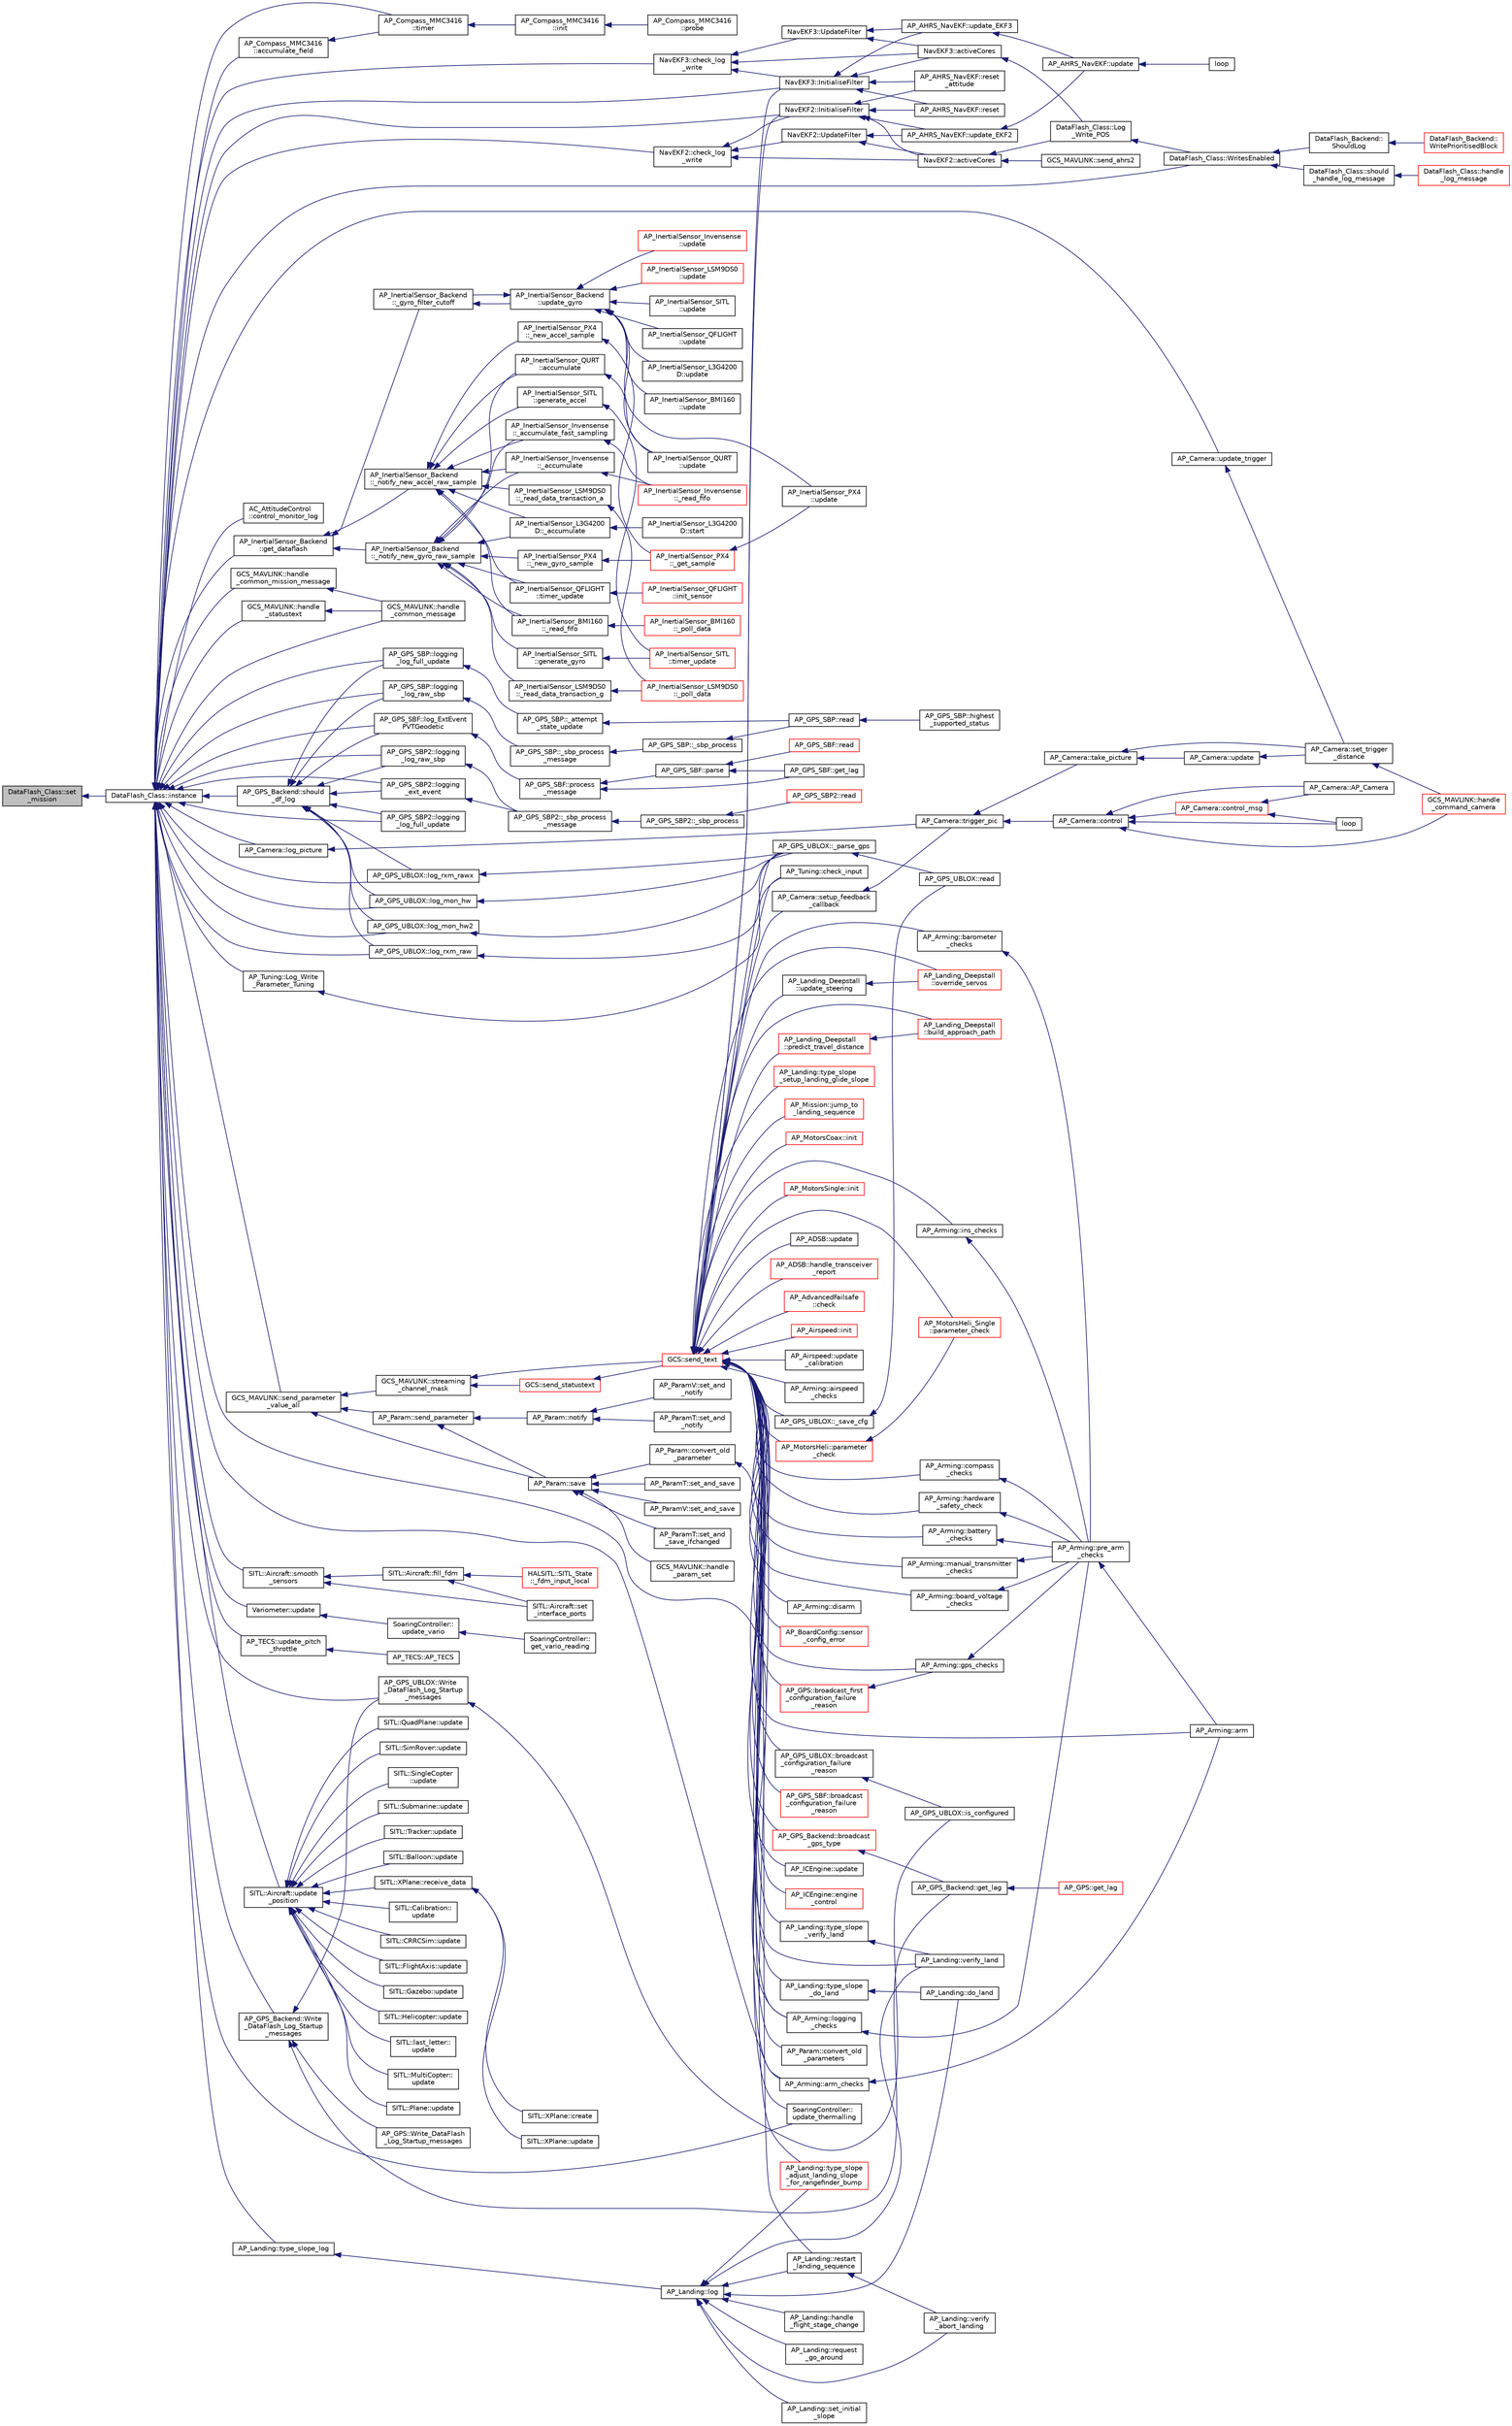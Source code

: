 digraph "DataFlash_Class::set_mission"
{
 // INTERACTIVE_SVG=YES
  edge [fontname="Helvetica",fontsize="10",labelfontname="Helvetica",labelfontsize="10"];
  node [fontname="Helvetica",fontsize="10",shape=record];
  rankdir="LR";
  Node1 [label="DataFlash_Class::set\l_mission",height=0.2,width=0.4,color="black", fillcolor="grey75", style="filled", fontcolor="black"];
  Node1 -> Node2 [dir="back",color="midnightblue",fontsize="10",style="solid",fontname="Helvetica"];
  Node2 [label="DataFlash_Class::instance",height=0.2,width=0.4,color="black", fillcolor="white", style="filled",URL="$classDataFlash__Class.html#af898b7f68e05b5d2a6eaf53d2c178983"];
  Node2 -> Node3 [dir="back",color="midnightblue",fontsize="10",style="solid",fontname="Helvetica"];
  Node3 [label="AP_Compass_MMC3416\l::accumulate_field",height=0.2,width=0.4,color="black", fillcolor="white", style="filled",URL="$classAP__Compass__MMC3416.html#aa81525e474696e469db55ad9712a1b4f"];
  Node3 -> Node4 [dir="back",color="midnightblue",fontsize="10",style="solid",fontname="Helvetica"];
  Node4 [label="AP_Compass_MMC3416\l::timer",height=0.2,width=0.4,color="black", fillcolor="white", style="filled",URL="$classAP__Compass__MMC3416.html#a8b5b61173af45f3892c51bbeda783190"];
  Node4 -> Node5 [dir="back",color="midnightblue",fontsize="10",style="solid",fontname="Helvetica"];
  Node5 [label="AP_Compass_MMC3416\l::init",height=0.2,width=0.4,color="black", fillcolor="white", style="filled",URL="$classAP__Compass__MMC3416.html#af9749d12b13a50641e4c2b7b8b702ac2"];
  Node5 -> Node6 [dir="back",color="midnightblue",fontsize="10",style="solid",fontname="Helvetica"];
  Node6 [label="AP_Compass_MMC3416\l::probe",height=0.2,width=0.4,color="black", fillcolor="white", style="filled",URL="$classAP__Compass__MMC3416.html#a45317bd66ff02b0b69e17221ff572261"];
  Node2 -> Node7 [dir="back",color="midnightblue",fontsize="10",style="solid",fontname="Helvetica"];
  Node7 [label="AP_Arming::arm_checks",height=0.2,width=0.4,color="black", fillcolor="white", style="filled",URL="$classAP__Arming.html#ab2f0095af9b74996b11006d85fc137ed"];
  Node7 -> Node8 [dir="back",color="midnightblue",fontsize="10",style="solid",fontname="Helvetica"];
  Node8 [label="AP_Arming::arm",height=0.2,width=0.4,color="black", fillcolor="white", style="filled",URL="$classAP__Arming.html#a47b859d9929a736df2f08a1cad03efcb"];
  Node2 -> Node9 [dir="back",color="midnightblue",fontsize="10",style="solid",fontname="Helvetica"];
  Node9 [label="NavEKF3::check_log\l_write",height=0.2,width=0.4,color="black", fillcolor="white", style="filled",URL="$classNavEKF3.html#afa5a1b626563d35ad95545e8f056214b"];
  Node9 -> Node10 [dir="back",color="midnightblue",fontsize="10",style="solid",fontname="Helvetica"];
  Node10 [label="NavEKF3::InitialiseFilter",height=0.2,width=0.4,color="black", fillcolor="white", style="filled",URL="$classNavEKF3.html#a07f064fa513fbb6e7188141904f3b5b5"];
  Node10 -> Node11 [dir="back",color="midnightblue",fontsize="10",style="solid",fontname="Helvetica"];
  Node11 [label="AP_AHRS_NavEKF::update_EKF3",height=0.2,width=0.4,color="black", fillcolor="white", style="filled",URL="$classAP__AHRS__NavEKF.html#a324160404f12959e955554f5aed26459"];
  Node11 -> Node12 [dir="back",color="midnightblue",fontsize="10",style="solid",fontname="Helvetica"];
  Node12 [label="AP_AHRS_NavEKF::update",height=0.2,width=0.4,color="black", fillcolor="white", style="filled",URL="$classAP__AHRS__NavEKF.html#ac8111979c5dc37a55b2c50818534ea52"];
  Node12 -> Node13 [dir="back",color="midnightblue",fontsize="10",style="solid",fontname="Helvetica"];
  Node13 [label="loop",height=0.2,width=0.4,color="black", fillcolor="white", style="filled",URL="$AHRS__Test_8cpp.html#afe461d27b9c48d5921c00d521181f12f"];
  Node10 -> Node14 [dir="back",color="midnightblue",fontsize="10",style="solid",fontname="Helvetica"];
  Node14 [label="AP_AHRS_NavEKF::reset",height=0.2,width=0.4,color="black", fillcolor="white", style="filled",URL="$classAP__AHRS__NavEKF.html#a532ff0df024a4537e5a108c42ba405a7"];
  Node10 -> Node15 [dir="back",color="midnightblue",fontsize="10",style="solid",fontname="Helvetica"];
  Node15 [label="AP_AHRS_NavEKF::reset\l_attitude",height=0.2,width=0.4,color="black", fillcolor="white", style="filled",URL="$classAP__AHRS__NavEKF.html#a9bd3c7f1793a48cd0d736b19fbfaf19a"];
  Node10 -> Node16 [dir="back",color="midnightblue",fontsize="10",style="solid",fontname="Helvetica"];
  Node16 [label="NavEKF3::activeCores",height=0.2,width=0.4,color="black", fillcolor="white", style="filled",URL="$classNavEKF3.html#a3e1f50ad977a17222fcd7a6851b0f2ec"];
  Node16 -> Node17 [dir="back",color="midnightblue",fontsize="10",style="solid",fontname="Helvetica"];
  Node17 [label="DataFlash_Class::Log\l_Write_POS",height=0.2,width=0.4,color="black", fillcolor="white", style="filled",URL="$classDataFlash__Class.html#a46e58faaa53c44516433f6bb7bde4163"];
  Node17 -> Node18 [dir="back",color="midnightblue",fontsize="10",style="solid",fontname="Helvetica"];
  Node18 [label="DataFlash_Class::WritesEnabled",height=0.2,width=0.4,color="black", fillcolor="white", style="filled",URL="$classDataFlash__Class.html#a680528ccef337901407a125439e1f397"];
  Node18 -> Node19 [dir="back",color="midnightblue",fontsize="10",style="solid",fontname="Helvetica"];
  Node19 [label="DataFlash_Backend::\lShouldLog",height=0.2,width=0.4,color="black", fillcolor="white", style="filled",URL="$classDataFlash__Backend.html#ae29c274eff677e46bb9e404656194789"];
  Node19 -> Node20 [dir="back",color="midnightblue",fontsize="10",style="solid",fontname="Helvetica"];
  Node20 [label="DataFlash_Backend::\lWritePrioritisedBlock",height=0.2,width=0.4,color="red", fillcolor="white", style="filled",URL="$classDataFlash__Backend.html#a70bd07e118265442caab0d742cb06abc"];
  Node18 -> Node21 [dir="back",color="midnightblue",fontsize="10",style="solid",fontname="Helvetica"];
  Node21 [label="DataFlash_Class::should\l_handle_log_message",height=0.2,width=0.4,color="black", fillcolor="white", style="filled",URL="$classDataFlash__Class.html#a1f5e7a1ba369422c7df05cd384019b0e"];
  Node21 -> Node22 [dir="back",color="midnightblue",fontsize="10",style="solid",fontname="Helvetica"];
  Node22 [label="DataFlash_Class::handle\l_log_message",height=0.2,width=0.4,color="red", fillcolor="white", style="filled",URL="$classDataFlash__Class.html#a54a0f06df82820b62ec798a212821d25"];
  Node9 -> Node23 [dir="back",color="midnightblue",fontsize="10",style="solid",fontname="Helvetica"];
  Node23 [label="NavEKF3::UpdateFilter",height=0.2,width=0.4,color="black", fillcolor="white", style="filled",URL="$classNavEKF3.html#a477020fcf29376e0c2205dbf79728104"];
  Node23 -> Node11 [dir="back",color="midnightblue",fontsize="10",style="solid",fontname="Helvetica"];
  Node23 -> Node16 [dir="back",color="midnightblue",fontsize="10",style="solid",fontname="Helvetica"];
  Node9 -> Node16 [dir="back",color="midnightblue",fontsize="10",style="solid",fontname="Helvetica"];
  Node2 -> Node24 [dir="back",color="midnightblue",fontsize="10",style="solid",fontname="Helvetica"];
  Node24 [label="NavEKF2::check_log\l_write",height=0.2,width=0.4,color="black", fillcolor="white", style="filled",URL="$classNavEKF2.html#a124df957952b2cb0c04e4318a173f67a"];
  Node24 -> Node25 [dir="back",color="midnightblue",fontsize="10",style="solid",fontname="Helvetica"];
  Node25 [label="NavEKF2::InitialiseFilter",height=0.2,width=0.4,color="black", fillcolor="white", style="filled",URL="$classNavEKF2.html#a9c447b8d84abf2dfc845ddbbbad46a2b"];
  Node25 -> Node26 [dir="back",color="midnightblue",fontsize="10",style="solid",fontname="Helvetica"];
  Node26 [label="AP_AHRS_NavEKF::update_EKF2",height=0.2,width=0.4,color="black", fillcolor="white", style="filled",URL="$classAP__AHRS__NavEKF.html#a0187c6d3d4348b002a204c05d3e94b07"];
  Node26 -> Node12 [dir="back",color="midnightblue",fontsize="10",style="solid",fontname="Helvetica"];
  Node25 -> Node14 [dir="back",color="midnightblue",fontsize="10",style="solid",fontname="Helvetica"];
  Node25 -> Node15 [dir="back",color="midnightblue",fontsize="10",style="solid",fontname="Helvetica"];
  Node25 -> Node27 [dir="back",color="midnightblue",fontsize="10",style="solid",fontname="Helvetica"];
  Node27 [label="NavEKF2::activeCores",height=0.2,width=0.4,color="black", fillcolor="white", style="filled",URL="$classNavEKF2.html#ab18af2714c15fcf190493c01e2a28c73"];
  Node27 -> Node17 [dir="back",color="midnightblue",fontsize="10",style="solid",fontname="Helvetica"];
  Node27 -> Node28 [dir="back",color="midnightblue",fontsize="10",style="solid",fontname="Helvetica"];
  Node28 [label="GCS_MAVLINK::send_ahrs2",height=0.2,width=0.4,color="black", fillcolor="white", style="filled",URL="$structGCS__MAVLINK.html#a558ba3447048b78cb9dde460053e2741"];
  Node24 -> Node29 [dir="back",color="midnightblue",fontsize="10",style="solid",fontname="Helvetica"];
  Node29 [label="NavEKF2::UpdateFilter",height=0.2,width=0.4,color="black", fillcolor="white", style="filled",URL="$classNavEKF2.html#a72815b1bbd9d7ceb0ff7ae52d14516df"];
  Node29 -> Node26 [dir="back",color="midnightblue",fontsize="10",style="solid",fontname="Helvetica"];
  Node29 -> Node27 [dir="back",color="midnightblue",fontsize="10",style="solid",fontname="Helvetica"];
  Node24 -> Node27 [dir="back",color="midnightblue",fontsize="10",style="solid",fontname="Helvetica"];
  Node2 -> Node30 [dir="back",color="midnightblue",fontsize="10",style="solid",fontname="Helvetica"];
  Node30 [label="AC_AttitudeControl\l::control_monitor_log",height=0.2,width=0.4,color="black", fillcolor="white", style="filled",URL="$classAC__AttitudeControl.html#a24124a33c8cd7a9cd575d0c16a1e2d5b"];
  Node2 -> Node31 [dir="back",color="midnightblue",fontsize="10",style="solid",fontname="Helvetica"];
  Node31 [label="AP_InertialSensor_Backend\l::get_dataflash",height=0.2,width=0.4,color="black", fillcolor="white", style="filled",URL="$classAP__InertialSensor__Backend.html#a6c878a16f5530684e2e1644a374756ca"];
  Node31 -> Node32 [dir="back",color="midnightblue",fontsize="10",style="solid",fontname="Helvetica"];
  Node32 [label="AP_InertialSensor_Backend\l::_gyro_filter_cutoff",height=0.2,width=0.4,color="black", fillcolor="white", style="filled",URL="$classAP__InertialSensor__Backend.html#a9c376bd62d2a8e0262f887c6188d0af9"];
  Node32 -> Node33 [dir="back",color="midnightblue",fontsize="10",style="solid",fontname="Helvetica"];
  Node33 [label="AP_InertialSensor_Backend\l::update_gyro",height=0.2,width=0.4,color="black", fillcolor="white", style="filled",URL="$classAP__InertialSensor__Backend.html#a0b5d300f99eee2d9debcc7380fd29ab0"];
  Node33 -> Node32 [dir="back",color="midnightblue",fontsize="10",style="solid",fontname="Helvetica"];
  Node33 -> Node34 [dir="back",color="midnightblue",fontsize="10",style="solid",fontname="Helvetica"];
  Node34 [label="AP_InertialSensor_LSM9DS0\l::update",height=0.2,width=0.4,color="red", fillcolor="white", style="filled",URL="$classAP__InertialSensor__LSM9DS0.html#a65d3c8abe3e7107544fabc581f7dd704"];
  Node33 -> Node35 [dir="back",color="midnightblue",fontsize="10",style="solid",fontname="Helvetica"];
  Node35 [label="AP_InertialSensor_SITL\l::update",height=0.2,width=0.4,color="black", fillcolor="white", style="filled",URL="$classAP__InertialSensor__SITL.html#a07604936d5a023d350e46404a63b10db"];
  Node33 -> Node36 [dir="back",color="midnightblue",fontsize="10",style="solid",fontname="Helvetica"];
  Node36 [label="AP_InertialSensor_QFLIGHT\l::update",height=0.2,width=0.4,color="black", fillcolor="white", style="filled",URL="$classAP__InertialSensor__QFLIGHT.html#aa0ca2330ef5cda8d8cf0573d65091dee"];
  Node33 -> Node37 [dir="back",color="midnightblue",fontsize="10",style="solid",fontname="Helvetica"];
  Node37 [label="AP_InertialSensor_QURT\l::update",height=0.2,width=0.4,color="black", fillcolor="white", style="filled",URL="$classAP__InertialSensor__QURT.html#a65aead1e6f4020fff780cbb65981fb78"];
  Node33 -> Node38 [dir="back",color="midnightblue",fontsize="10",style="solid",fontname="Helvetica"];
  Node38 [label="AP_InertialSensor_PX4\l::update",height=0.2,width=0.4,color="black", fillcolor="white", style="filled",URL="$classAP__InertialSensor__PX4.html#a56c271f4293b88db34537b7a11e63157"];
  Node33 -> Node39 [dir="back",color="midnightblue",fontsize="10",style="solid",fontname="Helvetica"];
  Node39 [label="AP_InertialSensor_L3G4200\lD::update",height=0.2,width=0.4,color="black", fillcolor="white", style="filled",URL="$classAP__InertialSensor__L3G4200D.html#a8315d5fbde5630f70ff25b109ec2da33"];
  Node33 -> Node40 [dir="back",color="midnightblue",fontsize="10",style="solid",fontname="Helvetica"];
  Node40 [label="AP_InertialSensor_BMI160\l::update",height=0.2,width=0.4,color="black", fillcolor="white", style="filled",URL="$classAP__InertialSensor__BMI160.html#a089a4a56a75c3f771d626aeb4806487a"];
  Node33 -> Node41 [dir="back",color="midnightblue",fontsize="10",style="solid",fontname="Helvetica"];
  Node41 [label="AP_InertialSensor_Invensense\l::update",height=0.2,width=0.4,color="red", fillcolor="white", style="filled",URL="$classAP__InertialSensor__Invensense.html#a247c35c3a991df3b0d40725108fd1763"];
  Node31 -> Node42 [dir="back",color="midnightblue",fontsize="10",style="solid",fontname="Helvetica"];
  Node42 [label="AP_InertialSensor_Backend\l::_notify_new_accel_raw_sample",height=0.2,width=0.4,color="black", fillcolor="white", style="filled",URL="$classAP__InertialSensor__Backend.html#a330d2242c139a6ec3e94e0dd7379df7c"];
  Node42 -> Node43 [dir="back",color="midnightblue",fontsize="10",style="solid",fontname="Helvetica"];
  Node43 [label="AP_InertialSensor_L3G4200\lD::_accumulate",height=0.2,width=0.4,color="black", fillcolor="white", style="filled",URL="$classAP__InertialSensor__L3G4200D.html#ab07f7d4df52cbab3fee7f509f50e81fc"];
  Node43 -> Node44 [dir="back",color="midnightblue",fontsize="10",style="solid",fontname="Helvetica"];
  Node44 [label="AP_InertialSensor_L3G4200\lD::start",height=0.2,width=0.4,color="black", fillcolor="white", style="filled",URL="$classAP__InertialSensor__L3G4200D.html#a5ddc32421474ee6f544abca47a91ae02"];
  Node42 -> Node45 [dir="back",color="midnightblue",fontsize="10",style="solid",fontname="Helvetica"];
  Node45 [label="AP_InertialSensor_Invensense\l::_accumulate",height=0.2,width=0.4,color="black", fillcolor="white", style="filled",URL="$classAP__InertialSensor__Invensense.html#a1a06a8d1e4db8924dcdcf9a6439dcaa9"];
  Node45 -> Node46 [dir="back",color="midnightblue",fontsize="10",style="solid",fontname="Helvetica"];
  Node46 [label="AP_InertialSensor_Invensense\l::_read_fifo",height=0.2,width=0.4,color="red", fillcolor="white", style="filled",URL="$classAP__InertialSensor__Invensense.html#a352da0427395f10fd6a9da9ec3a498ec"];
  Node42 -> Node47 [dir="back",color="midnightblue",fontsize="10",style="solid",fontname="Helvetica"];
  Node47 [label="AP_InertialSensor_Invensense\l::_accumulate_fast_sampling",height=0.2,width=0.4,color="black", fillcolor="white", style="filled",URL="$classAP__InertialSensor__Invensense.html#aa4d24e709666169398355b5ee2a3df50"];
  Node47 -> Node46 [dir="back",color="midnightblue",fontsize="10",style="solid",fontname="Helvetica"];
  Node42 -> Node48 [dir="back",color="midnightblue",fontsize="10",style="solid",fontname="Helvetica"];
  Node48 [label="AP_InertialSensor_PX4\l::_new_accel_sample",height=0.2,width=0.4,color="black", fillcolor="white", style="filled",URL="$classAP__InertialSensor__PX4.html#ab860aacad51c8894d6d05d1291d8a650"];
  Node48 -> Node49 [dir="back",color="midnightblue",fontsize="10",style="solid",fontname="Helvetica"];
  Node49 [label="AP_InertialSensor_PX4\l::_get_sample",height=0.2,width=0.4,color="red", fillcolor="white", style="filled",URL="$classAP__InertialSensor__PX4.html#a86f463cc20f89a9eb4618ed494b3adf9"];
  Node49 -> Node38 [dir="back",color="midnightblue",fontsize="10",style="solid",fontname="Helvetica"];
  Node42 -> Node50 [dir="back",color="midnightblue",fontsize="10",style="solid",fontname="Helvetica"];
  Node50 [label="AP_InertialSensor_LSM9DS0\l::_read_data_transaction_a",height=0.2,width=0.4,color="black", fillcolor="white", style="filled",URL="$classAP__InertialSensor__LSM9DS0.html#a9e083338c81500c744790115250d5207"];
  Node50 -> Node51 [dir="back",color="midnightblue",fontsize="10",style="solid",fontname="Helvetica"];
  Node51 [label="AP_InertialSensor_LSM9DS0\l::_poll_data",height=0.2,width=0.4,color="red", fillcolor="white", style="filled",URL="$classAP__InertialSensor__LSM9DS0.html#a517db16a43fdfa7fa31615d07b225474"];
  Node42 -> Node52 [dir="back",color="midnightblue",fontsize="10",style="solid",fontname="Helvetica"];
  Node52 [label="AP_InertialSensor_BMI160\l::_read_fifo",height=0.2,width=0.4,color="black", fillcolor="white", style="filled",URL="$classAP__InertialSensor__BMI160.html#a1a519a3be822e3db7a19d0d0ed21d0c6"];
  Node52 -> Node53 [dir="back",color="midnightblue",fontsize="10",style="solid",fontname="Helvetica"];
  Node53 [label="AP_InertialSensor_BMI160\l::_poll_data",height=0.2,width=0.4,color="red", fillcolor="white", style="filled",URL="$classAP__InertialSensor__BMI160.html#a62d02f0977b50ee599a116e9f85d4ebc"];
  Node42 -> Node54 [dir="back",color="midnightblue",fontsize="10",style="solid",fontname="Helvetica"];
  Node54 [label="AP_InertialSensor_QURT\l::accumulate",height=0.2,width=0.4,color="black", fillcolor="white", style="filled",URL="$classAP__InertialSensor__QURT.html#ac64c9fedd2b0bcbddf29264e1bbd7af8"];
  Node54 -> Node37 [dir="back",color="midnightblue",fontsize="10",style="solid",fontname="Helvetica"];
  Node42 -> Node55 [dir="back",color="midnightblue",fontsize="10",style="solid",fontname="Helvetica"];
  Node55 [label="AP_InertialSensor_SITL\l::generate_accel",height=0.2,width=0.4,color="black", fillcolor="white", style="filled",URL="$classAP__InertialSensor__SITL.html#a8d6b8277285c6e8b6013585f403cd588"];
  Node55 -> Node56 [dir="back",color="midnightblue",fontsize="10",style="solid",fontname="Helvetica"];
  Node56 [label="AP_InertialSensor_SITL\l::timer_update",height=0.2,width=0.4,color="red", fillcolor="white", style="filled",URL="$classAP__InertialSensor__SITL.html#acb53ee7c91782608c30ff3e1c5af13e6"];
  Node42 -> Node57 [dir="back",color="midnightblue",fontsize="10",style="solid",fontname="Helvetica"];
  Node57 [label="AP_InertialSensor_QFLIGHT\l::timer_update",height=0.2,width=0.4,color="black", fillcolor="white", style="filled",URL="$classAP__InertialSensor__QFLIGHT.html#a995eedfc1f2c8c01d00815aed816db6d"];
  Node57 -> Node58 [dir="back",color="midnightblue",fontsize="10",style="solid",fontname="Helvetica"];
  Node58 [label="AP_InertialSensor_QFLIGHT\l::init_sensor",height=0.2,width=0.4,color="red", fillcolor="white", style="filled",URL="$classAP__InertialSensor__QFLIGHT.html#abdba074dae77ff53a2e616499b5cd01c"];
  Node31 -> Node59 [dir="back",color="midnightblue",fontsize="10",style="solid",fontname="Helvetica"];
  Node59 [label="AP_InertialSensor_Backend\l::_notify_new_gyro_raw_sample",height=0.2,width=0.4,color="black", fillcolor="white", style="filled",URL="$classAP__InertialSensor__Backend.html#a32a5d3f083aae76feb1f3e9cbf3cc095"];
  Node59 -> Node43 [dir="back",color="midnightblue",fontsize="10",style="solid",fontname="Helvetica"];
  Node59 -> Node45 [dir="back",color="midnightblue",fontsize="10",style="solid",fontname="Helvetica"];
  Node59 -> Node47 [dir="back",color="midnightblue",fontsize="10",style="solid",fontname="Helvetica"];
  Node59 -> Node60 [dir="back",color="midnightblue",fontsize="10",style="solid",fontname="Helvetica"];
  Node60 [label="AP_InertialSensor_PX4\l::_new_gyro_sample",height=0.2,width=0.4,color="black", fillcolor="white", style="filled",URL="$classAP__InertialSensor__PX4.html#a257fdff6435bb9addd12e3ba161c4c12"];
  Node60 -> Node49 [dir="back",color="midnightblue",fontsize="10",style="solid",fontname="Helvetica"];
  Node59 -> Node61 [dir="back",color="midnightblue",fontsize="10",style="solid",fontname="Helvetica"];
  Node61 [label="AP_InertialSensor_LSM9DS0\l::_read_data_transaction_g",height=0.2,width=0.4,color="black", fillcolor="white", style="filled",URL="$classAP__InertialSensor__LSM9DS0.html#a8d90205092ed9e6b959fe3da5f4f6477"];
  Node61 -> Node51 [dir="back",color="midnightblue",fontsize="10",style="solid",fontname="Helvetica"];
  Node59 -> Node52 [dir="back",color="midnightblue",fontsize="10",style="solid",fontname="Helvetica"];
  Node59 -> Node54 [dir="back",color="midnightblue",fontsize="10",style="solid",fontname="Helvetica"];
  Node59 -> Node62 [dir="back",color="midnightblue",fontsize="10",style="solid",fontname="Helvetica"];
  Node62 [label="AP_InertialSensor_SITL\l::generate_gyro",height=0.2,width=0.4,color="black", fillcolor="white", style="filled",URL="$classAP__InertialSensor__SITL.html#a884efe3040d8e915376390a36d778398"];
  Node62 -> Node56 [dir="back",color="midnightblue",fontsize="10",style="solid",fontname="Helvetica"];
  Node59 -> Node57 [dir="back",color="midnightblue",fontsize="10",style="solid",fontname="Helvetica"];
  Node2 -> Node63 [dir="back",color="midnightblue",fontsize="10",style="solid",fontname="Helvetica"];
  Node63 [label="GCS_MAVLINK::handle\l_common_message",height=0.2,width=0.4,color="black", fillcolor="white", style="filled",URL="$structGCS__MAVLINK.html#a13da94a2548ade6552a5250eb3251e89"];
  Node2 -> Node64 [dir="back",color="midnightblue",fontsize="10",style="solid",fontname="Helvetica"];
  Node64 [label="GCS_MAVLINK::handle\l_common_mission_message",height=0.2,width=0.4,color="black", fillcolor="white", style="filled",URL="$structGCS__MAVLINK.html#a00013e2a14c47d88af2638763d82e7d3"];
  Node64 -> Node63 [dir="back",color="midnightblue",fontsize="10",style="solid",fontname="Helvetica"];
  Node2 -> Node65 [dir="back",color="midnightblue",fontsize="10",style="solid",fontname="Helvetica"];
  Node65 [label="GCS_MAVLINK::handle\l_statustext",height=0.2,width=0.4,color="black", fillcolor="white", style="filled",URL="$structGCS__MAVLINK.html#a3e1b87c59be0f67950cce0314ffa4c30"];
  Node65 -> Node63 [dir="back",color="midnightblue",fontsize="10",style="solid",fontname="Helvetica"];
  Node2 -> Node10 [dir="back",color="midnightblue",fontsize="10",style="solid",fontname="Helvetica"];
  Node2 -> Node25 [dir="back",color="midnightblue",fontsize="10",style="solid",fontname="Helvetica"];
  Node2 -> Node66 [dir="back",color="midnightblue",fontsize="10",style="solid",fontname="Helvetica"];
  Node66 [label="AP_GPS_SBF::log_ExtEvent\lPVTGeodetic",height=0.2,width=0.4,color="black", fillcolor="white", style="filled",URL="$classAP__GPS__SBF.html#a029bda686db2bccb2b98f78cf5ea38fe"];
  Node66 -> Node67 [dir="back",color="midnightblue",fontsize="10",style="solid",fontname="Helvetica"];
  Node67 [label="AP_GPS_SBF::process\l_message",height=0.2,width=0.4,color="black", fillcolor="white", style="filled",URL="$classAP__GPS__SBF.html#a302b0e8422996c2cabb9dfac0eae59a4"];
  Node67 -> Node68 [dir="back",color="midnightblue",fontsize="10",style="solid",fontname="Helvetica"];
  Node68 [label="AP_GPS_SBF::get_lag",height=0.2,width=0.4,color="black", fillcolor="white", style="filled",URL="$classAP__GPS__SBF.html#ac390273f48b232915b30f6aeed7560f6"];
  Node67 -> Node69 [dir="back",color="midnightblue",fontsize="10",style="solid",fontname="Helvetica"];
  Node69 [label="AP_GPS_SBF::parse",height=0.2,width=0.4,color="black", fillcolor="white", style="filled",URL="$classAP__GPS__SBF.html#a4ff03181a0163ebda3dcc6b550e0d05a"];
  Node69 -> Node68 [dir="back",color="midnightblue",fontsize="10",style="solid",fontname="Helvetica"];
  Node69 -> Node70 [dir="back",color="midnightblue",fontsize="10",style="solid",fontname="Helvetica"];
  Node70 [label="AP_GPS_SBF::read",height=0.2,width=0.4,color="red", fillcolor="white", style="filled",URL="$classAP__GPS__SBF.html#a5d9c1999aa212fff0587dad4b306c97d"];
  Node2 -> Node71 [dir="back",color="midnightblue",fontsize="10",style="solid",fontname="Helvetica"];
  Node71 [label="AP_GPS_UBLOX::log_mon_hw",height=0.2,width=0.4,color="black", fillcolor="white", style="filled",URL="$classAP__GPS__UBLOX.html#afaad8ce1ad6c2192e2608e5731789b25"];
  Node71 -> Node72 [dir="back",color="midnightblue",fontsize="10",style="solid",fontname="Helvetica"];
  Node72 [label="AP_GPS_UBLOX::_parse_gps",height=0.2,width=0.4,color="black", fillcolor="white", style="filled",URL="$classAP__GPS__UBLOX.html#a16ae8ab4b0babfbc2245beb0a438ec33"];
  Node72 -> Node73 [dir="back",color="midnightblue",fontsize="10",style="solid",fontname="Helvetica"];
  Node73 [label="AP_GPS_UBLOX::read",height=0.2,width=0.4,color="black", fillcolor="white", style="filled",URL="$classAP__GPS__UBLOX.html#a09825f5ca37ee9bdb5e0939a4073a84e"];
  Node2 -> Node74 [dir="back",color="midnightblue",fontsize="10",style="solid",fontname="Helvetica"];
  Node74 [label="AP_GPS_UBLOX::log_mon_hw2",height=0.2,width=0.4,color="black", fillcolor="white", style="filled",URL="$classAP__GPS__UBLOX.html#aa371c3daa15a309ab65f1522471ff5c2"];
  Node74 -> Node72 [dir="back",color="midnightblue",fontsize="10",style="solid",fontname="Helvetica"];
  Node2 -> Node75 [dir="back",color="midnightblue",fontsize="10",style="solid",fontname="Helvetica"];
  Node75 [label="AP_Camera::log_picture",height=0.2,width=0.4,color="black", fillcolor="white", style="filled",URL="$classAP__Camera.html#ae511c5d9c318c1650f04b4ecb5709112"];
  Node75 -> Node76 [dir="back",color="midnightblue",fontsize="10",style="solid",fontname="Helvetica"];
  Node76 [label="AP_Camera::trigger_pic",height=0.2,width=0.4,color="black", fillcolor="white", style="filled",URL="$classAP__Camera.html#a912338131e4f4ab09eb09139d471b7b3"];
  Node76 -> Node77 [dir="back",color="midnightblue",fontsize="10",style="solid",fontname="Helvetica"];
  Node77 [label="AP_Camera::control",height=0.2,width=0.4,color="black", fillcolor="white", style="filled",URL="$classAP__Camera.html#a7c7aa23d1a71db5345bb11899bbb8f31"];
  Node77 -> Node78 [dir="back",color="midnightblue",fontsize="10",style="solid",fontname="Helvetica"];
  Node78 [label="AP_Camera::AP_Camera",height=0.2,width=0.4,color="black", fillcolor="white", style="filled",URL="$classAP__Camera.html#ad8d2e68c3b5a7133da87975d3120223a"];
  Node77 -> Node79 [dir="back",color="midnightblue",fontsize="10",style="solid",fontname="Helvetica"];
  Node79 [label="AP_Camera::control_msg",height=0.2,width=0.4,color="red", fillcolor="white", style="filled",URL="$classAP__Camera.html#a5a9157e5d811fa1b55bebe90fe731065",tooltip="decode deprecated MavLink message that controls camera. "];
  Node79 -> Node78 [dir="back",color="midnightblue",fontsize="10",style="solid",fontname="Helvetica"];
  Node79 -> Node80 [dir="back",color="midnightblue",fontsize="10",style="solid",fontname="Helvetica"];
  Node80 [label="loop",height=0.2,width=0.4,color="black", fillcolor="white", style="filled",URL="$routing_8cpp.html#afe461d27b9c48d5921c00d521181f12f"];
  Node77 -> Node81 [dir="back",color="midnightblue",fontsize="10",style="solid",fontname="Helvetica"];
  Node81 [label="GCS_MAVLINK::handle\l_command_camera",height=0.2,width=0.4,color="red", fillcolor="white", style="filled",URL="$structGCS__MAVLINK.html#a735b4b8b692fa6985a7f7b99c6b4d58c"];
  Node77 -> Node80 [dir="back",color="midnightblue",fontsize="10",style="solid",fontname="Helvetica"];
  Node76 -> Node82 [dir="back",color="midnightblue",fontsize="10",style="solid",fontname="Helvetica"];
  Node82 [label="AP_Camera::take_picture",height=0.2,width=0.4,color="black", fillcolor="white", style="filled",URL="$classAP__Camera.html#a5d7170c290ba358aab4e79e8e79bbb70"];
  Node82 -> Node83 [dir="back",color="midnightblue",fontsize="10",style="solid",fontname="Helvetica"];
  Node83 [label="AP_Camera::set_trigger\l_distance",height=0.2,width=0.4,color="black", fillcolor="white", style="filled",URL="$classAP__Camera.html#a4a39e7eb5e1df8b95ef260b0638c6fc7"];
  Node83 -> Node81 [dir="back",color="midnightblue",fontsize="10",style="solid",fontname="Helvetica"];
  Node82 -> Node84 [dir="back",color="midnightblue",fontsize="10",style="solid",fontname="Helvetica"];
  Node84 [label="AP_Camera::update",height=0.2,width=0.4,color="black", fillcolor="white", style="filled",URL="$classAP__Camera.html#a4077dde0b48102aa3b07eb64f1f7a420"];
  Node84 -> Node83 [dir="back",color="midnightblue",fontsize="10",style="solid",fontname="Helvetica"];
  Node2 -> Node85 [dir="back",color="midnightblue",fontsize="10",style="solid",fontname="Helvetica"];
  Node85 [label="AP_GPS_UBLOX::log_rxm_raw",height=0.2,width=0.4,color="black", fillcolor="white", style="filled",URL="$classAP__GPS__UBLOX.html#a599fc077195cbe106d1da825688b1440"];
  Node85 -> Node72 [dir="back",color="midnightblue",fontsize="10",style="solid",fontname="Helvetica"];
  Node2 -> Node86 [dir="back",color="midnightblue",fontsize="10",style="solid",fontname="Helvetica"];
  Node86 [label="AP_GPS_UBLOX::log_rxm_rawx",height=0.2,width=0.4,color="black", fillcolor="white", style="filled",URL="$classAP__GPS__UBLOX.html#a3974f2089cb33bed89e19cfe3c7521f8"];
  Node86 -> Node72 [dir="back",color="midnightblue",fontsize="10",style="solid",fontname="Helvetica"];
  Node2 -> Node87 [dir="back",color="midnightblue",fontsize="10",style="solid",fontname="Helvetica"];
  Node87 [label="AP_Tuning::Log_Write\l_Parameter_Tuning",height=0.2,width=0.4,color="black", fillcolor="white", style="filled",URL="$classAP__Tuning.html#abc35074ce5f7c46fbbc644d80c3dc15a"];
  Node87 -> Node88 [dir="back",color="midnightblue",fontsize="10",style="solid",fontname="Helvetica"];
  Node88 [label="AP_Tuning::check_input",height=0.2,width=0.4,color="black", fillcolor="white", style="filled",URL="$classAP__Tuning.html#a26bf8c5e3711e547ce95654ca285fecb"];
  Node2 -> Node89 [dir="back",color="midnightblue",fontsize="10",style="solid",fontname="Helvetica"];
  Node89 [label="AP_Arming::logging\l_checks",height=0.2,width=0.4,color="black", fillcolor="white", style="filled",URL="$classAP__Arming.html#a42b683a689bf706a186653bcf3c1d442"];
  Node89 -> Node90 [dir="back",color="midnightblue",fontsize="10",style="solid",fontname="Helvetica"];
  Node90 [label="AP_Arming::pre_arm\l_checks",height=0.2,width=0.4,color="black", fillcolor="white", style="filled",URL="$classAP__Arming.html#a73c03baf7f22b7124a2ac9e9286a850a"];
  Node90 -> Node8 [dir="back",color="midnightblue",fontsize="10",style="solid",fontname="Helvetica"];
  Node2 -> Node91 [dir="back",color="midnightblue",fontsize="10",style="solid",fontname="Helvetica"];
  Node91 [label="AP_GPS_SBP2::logging\l_ext_event",height=0.2,width=0.4,color="black", fillcolor="white", style="filled",URL="$classAP__GPS__SBP2.html#ae8c7f53ee8183d7f0b915e9b5a494ae6"];
  Node91 -> Node92 [dir="back",color="midnightblue",fontsize="10",style="solid",fontname="Helvetica"];
  Node92 [label="AP_GPS_SBP2::_sbp_process\l_message",height=0.2,width=0.4,color="black", fillcolor="white", style="filled",URL="$classAP__GPS__SBP2.html#ac64f29dd084dc165c676cfd2751e77ae"];
  Node92 -> Node93 [dir="back",color="midnightblue",fontsize="10",style="solid",fontname="Helvetica"];
  Node93 [label="AP_GPS_SBP2::_sbp_process",height=0.2,width=0.4,color="black", fillcolor="white", style="filled",URL="$classAP__GPS__SBP2.html#a401dc8505b1460b2cacbafea3d223a91"];
  Node93 -> Node94 [dir="back",color="midnightblue",fontsize="10",style="solid",fontname="Helvetica"];
  Node94 [label="AP_GPS_SBP2::read",height=0.2,width=0.4,color="red", fillcolor="white", style="filled",URL="$classAP__GPS__SBP2.html#a251cdad10dff6c4e02d59f0507e5f3b6"];
  Node2 -> Node95 [dir="back",color="midnightblue",fontsize="10",style="solid",fontname="Helvetica"];
  Node95 [label="AP_GPS_SBP::logging\l_log_full_update",height=0.2,width=0.4,color="black", fillcolor="white", style="filled",URL="$classAP__GPS__SBP.html#af5d2846c5c8368ab5d6d9456f78cb04d"];
  Node95 -> Node96 [dir="back",color="midnightblue",fontsize="10",style="solid",fontname="Helvetica"];
  Node96 [label="AP_GPS_SBP::_attempt\l_state_update",height=0.2,width=0.4,color="black", fillcolor="white", style="filled",URL="$classAP__GPS__SBP.html#af9e1e7cae1c58891c9a47a6ae6425491"];
  Node96 -> Node97 [dir="back",color="midnightblue",fontsize="10",style="solid",fontname="Helvetica"];
  Node97 [label="AP_GPS_SBP::read",height=0.2,width=0.4,color="black", fillcolor="white", style="filled",URL="$classAP__GPS__SBP.html#a3fa95c1c1f83ad45a11a61d604e61d8d"];
  Node97 -> Node98 [dir="back",color="midnightblue",fontsize="10",style="solid",fontname="Helvetica"];
  Node98 [label="AP_GPS_SBP::highest\l_supported_status",height=0.2,width=0.4,color="black", fillcolor="white", style="filled",URL="$classAP__GPS__SBP.html#ad2aa36fb56f231229ca47df94c7c926f"];
  Node2 -> Node99 [dir="back",color="midnightblue",fontsize="10",style="solid",fontname="Helvetica"];
  Node99 [label="AP_GPS_SBP2::logging\l_log_full_update",height=0.2,width=0.4,color="black", fillcolor="white", style="filled",URL="$classAP__GPS__SBP2.html#adc254567a151ff0db903b861319f0d56"];
  Node2 -> Node100 [dir="back",color="midnightblue",fontsize="10",style="solid",fontname="Helvetica"];
  Node100 [label="AP_GPS_SBP::logging\l_log_raw_sbp",height=0.2,width=0.4,color="black", fillcolor="white", style="filled",URL="$classAP__GPS__SBP.html#a03c2f3629f94e7b6df5989cc33d9d59a"];
  Node100 -> Node101 [dir="back",color="midnightblue",fontsize="10",style="solid",fontname="Helvetica"];
  Node101 [label="AP_GPS_SBP::_sbp_process\l_message",height=0.2,width=0.4,color="black", fillcolor="white", style="filled",URL="$classAP__GPS__SBP.html#a95d51866fda5a620229c74d5684acce4"];
  Node101 -> Node102 [dir="back",color="midnightblue",fontsize="10",style="solid",fontname="Helvetica"];
  Node102 [label="AP_GPS_SBP::_sbp_process",height=0.2,width=0.4,color="black", fillcolor="white", style="filled",URL="$classAP__GPS__SBP.html#ad6291fa91e5c338da770ffdfefb6cd8a"];
  Node102 -> Node97 [dir="back",color="midnightblue",fontsize="10",style="solid",fontname="Helvetica"];
  Node2 -> Node103 [dir="back",color="midnightblue",fontsize="10",style="solid",fontname="Helvetica"];
  Node103 [label="AP_GPS_SBP2::logging\l_log_raw_sbp",height=0.2,width=0.4,color="black", fillcolor="white", style="filled",URL="$classAP__GPS__SBP2.html#af58239a6684265d3fde51012411d110c"];
  Node103 -> Node92 [dir="back",color="midnightblue",fontsize="10",style="solid",fontname="Helvetica"];
  Node2 -> Node104 [dir="back",color="midnightblue",fontsize="10",style="solid",fontname="Helvetica"];
  Node104 [label="GCS_MAVLINK::send_parameter\l_value_all",height=0.2,width=0.4,color="black", fillcolor="white", style="filled",URL="$structGCS__MAVLINK.html#a1b0f7429c8fb152e17cd5fc0ff0d9267"];
  Node104 -> Node105 [dir="back",color="midnightblue",fontsize="10",style="solid",fontname="Helvetica"];
  Node105 [label="AP_Param::save",height=0.2,width=0.4,color="black", fillcolor="white", style="filled",URL="$classAP__Param.html#ae498713a1575d30e9a10507d76c15e86"];
  Node105 -> Node106 [dir="back",color="midnightblue",fontsize="10",style="solid",fontname="Helvetica"];
  Node106 [label="AP_Param::convert_old\l_parameter",height=0.2,width=0.4,color="black", fillcolor="white", style="filled",URL="$classAP__Param.html#a654a77016ef0dadc5426cbeda0c70662"];
  Node106 -> Node107 [dir="back",color="midnightblue",fontsize="10",style="solid",fontname="Helvetica"];
  Node107 [label="AP_Param::convert_old\l_parameters",height=0.2,width=0.4,color="black", fillcolor="white", style="filled",URL="$classAP__Param.html#ab0fc2976026f41763aa102cd2e67fbb0"];
  Node105 -> Node108 [dir="back",color="midnightblue",fontsize="10",style="solid",fontname="Helvetica"];
  Node108 [label="GCS_MAVLINK::handle\l_param_set",height=0.2,width=0.4,color="black", fillcolor="white", style="filled",URL="$structGCS__MAVLINK.html#ae8138868be824c9478307c705a0e6763"];
  Node105 -> Node109 [dir="back",color="midnightblue",fontsize="10",style="solid",fontname="Helvetica"];
  Node109 [label="AP_ParamT::set_and_save",height=0.2,width=0.4,color="black", fillcolor="white", style="filled",URL="$classAP__ParamT.html#a25edf0e710f7be745fcf64636ba69be8"];
  Node105 -> Node110 [dir="back",color="midnightblue",fontsize="10",style="solid",fontname="Helvetica"];
  Node110 [label="AP_ParamV::set_and_save",height=0.2,width=0.4,color="black", fillcolor="white", style="filled",URL="$classAP__ParamV.html#ad0e5c746e1c9ae91c58e17e84f5ea390"];
  Node105 -> Node111 [dir="back",color="midnightblue",fontsize="10",style="solid",fontname="Helvetica"];
  Node111 [label="AP_ParamT::set_and\l_save_ifchanged",height=0.2,width=0.4,color="black", fillcolor="white", style="filled",URL="$classAP__ParamT.html#a950a2a2acb4a1073314733cd0856f31f"];
  Node104 -> Node112 [dir="back",color="midnightblue",fontsize="10",style="solid",fontname="Helvetica"];
  Node112 [label="AP_Param::send_parameter",height=0.2,width=0.4,color="black", fillcolor="white", style="filled",URL="$classAP__Param.html#ad4a068b84163265a3753bbf7ab1fe1c9"];
  Node112 -> Node113 [dir="back",color="midnightblue",fontsize="10",style="solid",fontname="Helvetica"];
  Node113 [label="AP_Param::notify",height=0.2,width=0.4,color="black", fillcolor="white", style="filled",URL="$classAP__Param.html#aba65529d8f02fe19a3a3e965733299e3"];
  Node113 -> Node114 [dir="back",color="midnightblue",fontsize="10",style="solid",fontname="Helvetica"];
  Node114 [label="AP_ParamT::set_and\l_notify",height=0.2,width=0.4,color="black", fillcolor="white", style="filled",URL="$classAP__ParamT.html#a62b1304c3772c44d2ec6f89539783eb3"];
  Node113 -> Node115 [dir="back",color="midnightblue",fontsize="10",style="solid",fontname="Helvetica"];
  Node115 [label="AP_ParamV::set_and\l_notify",height=0.2,width=0.4,color="black", fillcolor="white", style="filled",URL="$classAP__ParamV.html#ae08489200f14ff69e81f561f7faf47c5"];
  Node112 -> Node105 [dir="back",color="midnightblue",fontsize="10",style="solid",fontname="Helvetica"];
  Node104 -> Node116 [dir="back",color="midnightblue",fontsize="10",style="solid",fontname="Helvetica"];
  Node116 [label="GCS_MAVLINK::streaming\l_channel_mask",height=0.2,width=0.4,color="black", fillcolor="white", style="filled",URL="$structGCS__MAVLINK.html#af948c4a65f98679941885e2c7cc12ac5"];
  Node116 -> Node117 [dir="back",color="midnightblue",fontsize="10",style="solid",fontname="Helvetica"];
  Node117 [label="GCS::send_text",height=0.2,width=0.4,color="red", fillcolor="white", style="filled",URL="$classGCS.html#a9866f3484283db744409e40719cef765"];
  Node117 -> Node118 [dir="back",color="midnightblue",fontsize="10",style="solid",fontname="Helvetica"];
  Node118 [label="AP_ADSB::update",height=0.2,width=0.4,color="black", fillcolor="white", style="filled",URL="$classAP__ADSB.html#ab8305f5d3238ab9efff026ed1e6dc283"];
  Node117 -> Node119 [dir="back",color="midnightblue",fontsize="10",style="solid",fontname="Helvetica"];
  Node119 [label="AP_ADSB::handle_transceiver\l_report",height=0.2,width=0.4,color="red", fillcolor="white", style="filled",URL="$classAP__ADSB.html#a3e100c93ec641fc04cbf8b0472a482f2"];
  Node117 -> Node120 [dir="back",color="midnightblue",fontsize="10",style="solid",fontname="Helvetica"];
  Node120 [label="AP_AdvancedFailsafe\l::check",height=0.2,width=0.4,color="red", fillcolor="white", style="filled",URL="$classAP__AdvancedFailsafe.html#a017a878d56457eea9bd9a59c07b92190"];
  Node117 -> Node121 [dir="back",color="midnightblue",fontsize="10",style="solid",fontname="Helvetica"];
  Node121 [label="AP_Airspeed::init",height=0.2,width=0.4,color="red", fillcolor="white", style="filled",URL="$classAP__Airspeed.html#a7499575104f24c6502e1148c353d9637"];
  Node117 -> Node122 [dir="back",color="midnightblue",fontsize="10",style="solid",fontname="Helvetica"];
  Node122 [label="AP_Airspeed::update\l_calibration",height=0.2,width=0.4,color="black", fillcolor="white", style="filled",URL="$classAP__Airspeed.html#a1c80f3cc71861ab7b3ea235439746645"];
  Node117 -> Node123 [dir="back",color="midnightblue",fontsize="10",style="solid",fontname="Helvetica"];
  Node123 [label="AP_Arming::barometer\l_checks",height=0.2,width=0.4,color="black", fillcolor="white", style="filled",URL="$classAP__Arming.html#af6f4e5ed936ada30378367cda0ad7710"];
  Node123 -> Node90 [dir="back",color="midnightblue",fontsize="10",style="solid",fontname="Helvetica"];
  Node117 -> Node124 [dir="back",color="midnightblue",fontsize="10",style="solid",fontname="Helvetica"];
  Node124 [label="AP_Arming::airspeed\l_checks",height=0.2,width=0.4,color="black", fillcolor="white", style="filled",URL="$classAP__Arming.html#a2b7ca6e3c7517feca088b28d45f2fc61"];
  Node117 -> Node89 [dir="back",color="midnightblue",fontsize="10",style="solid",fontname="Helvetica"];
  Node117 -> Node125 [dir="back",color="midnightblue",fontsize="10",style="solid",fontname="Helvetica"];
  Node125 [label="AP_Arming::ins_checks",height=0.2,width=0.4,color="black", fillcolor="white", style="filled",URL="$classAP__Arming.html#a98bb929393d206413a92adb94d443fc8"];
  Node125 -> Node90 [dir="back",color="midnightblue",fontsize="10",style="solid",fontname="Helvetica"];
  Node117 -> Node126 [dir="back",color="midnightblue",fontsize="10",style="solid",fontname="Helvetica"];
  Node126 [label="AP_Arming::compass\l_checks",height=0.2,width=0.4,color="black", fillcolor="white", style="filled",URL="$classAP__Arming.html#a24332b3f5e2e233914bce12e69ae9564"];
  Node126 -> Node90 [dir="back",color="midnightblue",fontsize="10",style="solid",fontname="Helvetica"];
  Node117 -> Node127 [dir="back",color="midnightblue",fontsize="10",style="solid",fontname="Helvetica"];
  Node127 [label="AP_Arming::gps_checks",height=0.2,width=0.4,color="black", fillcolor="white", style="filled",URL="$classAP__Arming.html#a3e31fe40e0d7d0e6befd2f82dd6b5a6d"];
  Node127 -> Node90 [dir="back",color="midnightblue",fontsize="10",style="solid",fontname="Helvetica"];
  Node117 -> Node128 [dir="back",color="midnightblue",fontsize="10",style="solid",fontname="Helvetica"];
  Node128 [label="AP_Arming::battery\l_checks",height=0.2,width=0.4,color="black", fillcolor="white", style="filled",URL="$classAP__Arming.html#a03bd378dc54cf6f8624cac6c2e59aa79"];
  Node128 -> Node90 [dir="back",color="midnightblue",fontsize="10",style="solid",fontname="Helvetica"];
  Node117 -> Node129 [dir="back",color="midnightblue",fontsize="10",style="solid",fontname="Helvetica"];
  Node129 [label="AP_Arming::hardware\l_safety_check",height=0.2,width=0.4,color="black", fillcolor="white", style="filled",URL="$classAP__Arming.html#a66dd88cc4605d1c91c655b2959274b5c"];
  Node129 -> Node90 [dir="back",color="midnightblue",fontsize="10",style="solid",fontname="Helvetica"];
  Node117 -> Node130 [dir="back",color="midnightblue",fontsize="10",style="solid",fontname="Helvetica"];
  Node130 [label="AP_Arming::manual_transmitter\l_checks",height=0.2,width=0.4,color="black", fillcolor="white", style="filled",URL="$classAP__Arming.html#aa2db8e16fc960948bf9ddd7fd875bb3b"];
  Node130 -> Node90 [dir="back",color="midnightblue",fontsize="10",style="solid",fontname="Helvetica"];
  Node117 -> Node131 [dir="back",color="midnightblue",fontsize="10",style="solid",fontname="Helvetica"];
  Node131 [label="AP_Arming::board_voltage\l_checks",height=0.2,width=0.4,color="black", fillcolor="white", style="filled",URL="$classAP__Arming.html#a3a7732a0c5ed5b5ccbb97e72c2a6587c"];
  Node131 -> Node90 [dir="back",color="midnightblue",fontsize="10",style="solid",fontname="Helvetica"];
  Node117 -> Node7 [dir="back",color="midnightblue",fontsize="10",style="solid",fontname="Helvetica"];
  Node117 -> Node8 [dir="back",color="midnightblue",fontsize="10",style="solid",fontname="Helvetica"];
  Node117 -> Node132 [dir="back",color="midnightblue",fontsize="10",style="solid",fontname="Helvetica"];
  Node132 [label="AP_Arming::disarm",height=0.2,width=0.4,color="black", fillcolor="white", style="filled",URL="$classAP__Arming.html#a1cd502992feb63526f3e2942576d4c03"];
  Node117 -> Node133 [dir="back",color="midnightblue",fontsize="10",style="solid",fontname="Helvetica"];
  Node133 [label="AP_BoardConfig::sensor\l_config_error",height=0.2,width=0.4,color="red", fillcolor="white", style="filled",URL="$classAP__BoardConfig.html#ab7d977aecbbe7090266bee755bf2cc32"];
  Node117 -> Node134 [dir="back",color="midnightblue",fontsize="10",style="solid",fontname="Helvetica"];
  Node134 [label="AP_Camera::setup_feedback\l_callback",height=0.2,width=0.4,color="black", fillcolor="white", style="filled",URL="$classAP__Camera.html#a52203d3c3cc7e420e58c6d0e882f35f4"];
  Node134 -> Node76 [dir="back",color="midnightblue",fontsize="10",style="solid",fontname="Helvetica"];
  Node117 -> Node135 [dir="back",color="midnightblue",fontsize="10",style="solid",fontname="Helvetica"];
  Node135 [label="AP_GPS::broadcast_first\l_configuration_failure\l_reason",height=0.2,width=0.4,color="red", fillcolor="white", style="filled",URL="$classAP__GPS.html#a04a660c6aeee0add4d4d6ebac74c2944"];
  Node135 -> Node127 [dir="back",color="midnightblue",fontsize="10",style="solid",fontname="Helvetica"];
  Node117 -> Node136 [dir="back",color="midnightblue",fontsize="10",style="solid",fontname="Helvetica"];
  Node136 [label="AP_GPS_SBF::broadcast\l_configuration_failure\l_reason",height=0.2,width=0.4,color="red", fillcolor="white", style="filled",URL="$classAP__GPS__SBF.html#a3afd5ceacd87462981cc290fd3dcc66d"];
  Node117 -> Node72 [dir="back",color="midnightblue",fontsize="10",style="solid",fontname="Helvetica"];
  Node117 -> Node137 [dir="back",color="midnightblue",fontsize="10",style="solid",fontname="Helvetica"];
  Node137 [label="AP_GPS_UBLOX::_save_cfg",height=0.2,width=0.4,color="black", fillcolor="white", style="filled",URL="$classAP__GPS__UBLOX.html#a735f714c51ff36ab8e5fa4cf266627ab"];
  Node137 -> Node73 [dir="back",color="midnightblue",fontsize="10",style="solid",fontname="Helvetica"];
  Node117 -> Node138 [dir="back",color="midnightblue",fontsize="10",style="solid",fontname="Helvetica"];
  Node138 [label="AP_GPS_UBLOX::broadcast\l_configuration_failure\l_reason",height=0.2,width=0.4,color="black", fillcolor="white", style="filled",URL="$classAP__GPS__UBLOX.html#a63fbd7a6bd3cac3ce3072a4713a0d1bc"];
  Node138 -> Node139 [dir="back",color="midnightblue",fontsize="10",style="solid",fontname="Helvetica"];
  Node139 [label="AP_GPS_UBLOX::is_configured",height=0.2,width=0.4,color="black", fillcolor="white", style="filled",URL="$classAP__GPS__UBLOX.html#a58f67b3059c4ba8892d12ae9139f077d"];
  Node117 -> Node140 [dir="back",color="midnightblue",fontsize="10",style="solid",fontname="Helvetica"];
  Node140 [label="AP_GPS_Backend::broadcast\l_gps_type",height=0.2,width=0.4,color="red", fillcolor="white", style="filled",URL="$classAP__GPS__Backend.html#ae08cc0de134fdba86c629c09dc5c8790"];
  Node140 -> Node141 [dir="back",color="midnightblue",fontsize="10",style="solid",fontname="Helvetica"];
  Node141 [label="AP_GPS_Backend::get_lag",height=0.2,width=0.4,color="black", fillcolor="white", style="filled",URL="$classAP__GPS__Backend.html#aef958d85d2717afc7b1e3af3eaf19291"];
  Node141 -> Node142 [dir="back",color="midnightblue",fontsize="10",style="solid",fontname="Helvetica"];
  Node142 [label="AP_GPS::get_lag",height=0.2,width=0.4,color="red", fillcolor="white", style="filled",URL="$classAP__GPS.html#a4a682466e84404be8ca6f66816fd56a5"];
  Node117 -> Node143 [dir="back",color="midnightblue",fontsize="10",style="solid",fontname="Helvetica"];
  Node143 [label="AP_ICEngine::update",height=0.2,width=0.4,color="black", fillcolor="white", style="filled",URL="$classAP__ICEngine.html#a72c0687138bdfde2f905f00be039b710"];
  Node117 -> Node144 [dir="back",color="midnightblue",fontsize="10",style="solid",fontname="Helvetica"];
  Node144 [label="AP_ICEngine::engine\l_control",height=0.2,width=0.4,color="red", fillcolor="white", style="filled",URL="$classAP__ICEngine.html#a7ff9bcb99673c2fdd18f017902759fdc"];
  Node117 -> Node145 [dir="back",color="midnightblue",fontsize="10",style="solid",fontname="Helvetica"];
  Node145 [label="AP_Landing::verify_land",height=0.2,width=0.4,color="black", fillcolor="white", style="filled",URL="$classAP__Landing.html#afdbc34de818b9cb366336c23660fd495"];
  Node117 -> Node146 [dir="back",color="midnightblue",fontsize="10",style="solid",fontname="Helvetica"];
  Node146 [label="AP_Landing::restart\l_landing_sequence",height=0.2,width=0.4,color="black", fillcolor="white", style="filled",URL="$classAP__Landing.html#a4cb652398231c274e6061aa6b211366b"];
  Node146 -> Node147 [dir="back",color="midnightblue",fontsize="10",style="solid",fontname="Helvetica"];
  Node147 [label="AP_Landing::verify\l_abort_landing",height=0.2,width=0.4,color="black", fillcolor="white", style="filled",URL="$classAP__Landing.html#a23d5d937afe630bfa1d3eeea5d767e4b"];
  Node117 -> Node148 [dir="back",color="midnightblue",fontsize="10",style="solid",fontname="Helvetica"];
  Node148 [label="AP_Landing_Deepstall\l::override_servos",height=0.2,width=0.4,color="red", fillcolor="white", style="filled",URL="$classAP__Landing__Deepstall.html#aa518e1d049391f63af62d1374f4ee817"];
  Node117 -> Node149 [dir="back",color="midnightblue",fontsize="10",style="solid",fontname="Helvetica"];
  Node149 [label="AP_Landing_Deepstall\l::build_approach_path",height=0.2,width=0.4,color="red", fillcolor="white", style="filled",URL="$classAP__Landing__Deepstall.html#a4a72b071a83b10f686db40d93a9ddb7c"];
  Node117 -> Node150 [dir="back",color="midnightblue",fontsize="10",style="solid",fontname="Helvetica"];
  Node150 [label="AP_Landing_Deepstall\l::predict_travel_distance",height=0.2,width=0.4,color="red", fillcolor="white", style="filled",URL="$classAP__Landing__Deepstall.html#a03961c4449fc8bee752c05603b801f96"];
  Node150 -> Node149 [dir="back",color="midnightblue",fontsize="10",style="solid",fontname="Helvetica"];
  Node117 -> Node151 [dir="back",color="midnightblue",fontsize="10",style="solid",fontname="Helvetica"];
  Node151 [label="AP_Landing_Deepstall\l::update_steering",height=0.2,width=0.4,color="black", fillcolor="white", style="filled",URL="$classAP__Landing__Deepstall.html#aab1493714eff9f5a31b0d084e003e536"];
  Node151 -> Node148 [dir="back",color="midnightblue",fontsize="10",style="solid",fontname="Helvetica"];
  Node117 -> Node152 [dir="back",color="midnightblue",fontsize="10",style="solid",fontname="Helvetica"];
  Node152 [label="AP_Landing::type_slope\l_do_land",height=0.2,width=0.4,color="black", fillcolor="white", style="filled",URL="$classAP__Landing.html#af39dd86c5af8eea24ce31fe858b9c26b"];
  Node152 -> Node153 [dir="back",color="midnightblue",fontsize="10",style="solid",fontname="Helvetica"];
  Node153 [label="AP_Landing::do_land",height=0.2,width=0.4,color="black", fillcolor="white", style="filled",URL="$classAP__Landing.html#ac7cb51eaa69d1bed262223b56ee2c4ce"];
  Node117 -> Node154 [dir="back",color="midnightblue",fontsize="10",style="solid",fontname="Helvetica"];
  Node154 [label="AP_Landing::type_slope\l_verify_land",height=0.2,width=0.4,color="black", fillcolor="white", style="filled",URL="$classAP__Landing.html#a7e884642791e4b1f0b9c396b86055a6a"];
  Node154 -> Node145 [dir="back",color="midnightblue",fontsize="10",style="solid",fontname="Helvetica"];
  Node117 -> Node155 [dir="back",color="midnightblue",fontsize="10",style="solid",fontname="Helvetica"];
  Node155 [label="AP_Landing::type_slope\l_adjust_landing_slope\l_for_rangefinder_bump",height=0.2,width=0.4,color="red", fillcolor="white", style="filled",URL="$classAP__Landing.html#a68317a4d27e65aadc7013a9363da5ce3"];
  Node117 -> Node156 [dir="back",color="midnightblue",fontsize="10",style="solid",fontname="Helvetica"];
  Node156 [label="AP_Landing::type_slope\l_setup_landing_glide_slope",height=0.2,width=0.4,color="red", fillcolor="white", style="filled",URL="$classAP__Landing.html#a1dfa510a03baa86e6814acf6b3c75595"];
  Node117 -> Node157 [dir="back",color="midnightblue",fontsize="10",style="solid",fontname="Helvetica"];
  Node157 [label="AP_Mission::jump_to\l_landing_sequence",height=0.2,width=0.4,color="red", fillcolor="white", style="filled",URL="$classAP__Mission.html#a05baa29469cdd5a9606903a7c6b3f3c1"];
  Node117 -> Node158 [dir="back",color="midnightblue",fontsize="10",style="solid",fontname="Helvetica"];
  Node158 [label="AP_MotorsCoax::init",height=0.2,width=0.4,color="red", fillcolor="white", style="filled",URL="$classAP__MotorsCoax.html#a608e8b345514d5dc776e9127340c16ce"];
  Node117 -> Node159 [dir="back",color="midnightblue",fontsize="10",style="solid",fontname="Helvetica"];
  Node159 [label="AP_MotorsHeli::parameter\l_check",height=0.2,width=0.4,color="red", fillcolor="white", style="filled",URL="$classAP__MotorsHeli.html#aa7172580b1d54866a8314e3276fe629f"];
  Node159 -> Node160 [dir="back",color="midnightblue",fontsize="10",style="solid",fontname="Helvetica"];
  Node160 [label="AP_MotorsHeli_Single\l::parameter_check",height=0.2,width=0.4,color="red", fillcolor="white", style="filled",URL="$classAP__MotorsHeli__Single.html#a3a46691da820ffb3555bcf207127d372"];
  Node117 -> Node160 [dir="back",color="midnightblue",fontsize="10",style="solid",fontname="Helvetica"];
  Node117 -> Node161 [dir="back",color="midnightblue",fontsize="10",style="solid",fontname="Helvetica"];
  Node161 [label="AP_MotorsSingle::init",height=0.2,width=0.4,color="red", fillcolor="white", style="filled",URL="$classAP__MotorsSingle.html#a23f9e9dec626aa810d730065eabadbf3"];
  Node117 -> Node25 [dir="back",color="midnightblue",fontsize="10",style="solid",fontname="Helvetica"];
  Node117 -> Node10 [dir="back",color="midnightblue",fontsize="10",style="solid",fontname="Helvetica"];
  Node117 -> Node162 [dir="back",color="midnightblue",fontsize="10",style="solid",fontname="Helvetica"];
  Node162 [label="SoaringController::\lupdate_thermalling",height=0.2,width=0.4,color="black", fillcolor="white", style="filled",URL="$classSoaringController.html#abfbc693fd6c93da20fb098aedf6fd596"];
  Node117 -> Node88 [dir="back",color="midnightblue",fontsize="10",style="solid",fontname="Helvetica"];
  Node116 -> Node163 [dir="back",color="midnightblue",fontsize="10",style="solid",fontname="Helvetica"];
  Node163 [label="GCS::send_statustext",height=0.2,width=0.4,color="red", fillcolor="white", style="filled",URL="$classGCS.html#a313e604179053ea42415b1c9289f13cd"];
  Node163 -> Node117 [dir="back",color="midnightblue",fontsize="10",style="solid",fontname="Helvetica"];
  Node2 -> Node164 [dir="back",color="midnightblue",fontsize="10",style="solid",fontname="Helvetica"];
  Node164 [label="AP_GPS_Backend::should\l_df_log",height=0.2,width=0.4,color="black", fillcolor="white", style="filled",URL="$classAP__GPS__Backend.html#a78d22fd7b536578b4b444c4ac63d2fda"];
  Node164 -> Node66 [dir="back",color="midnightblue",fontsize="10",style="solid",fontname="Helvetica"];
  Node164 -> Node71 [dir="back",color="midnightblue",fontsize="10",style="solid",fontname="Helvetica"];
  Node164 -> Node74 [dir="back",color="midnightblue",fontsize="10",style="solid",fontname="Helvetica"];
  Node164 -> Node85 [dir="back",color="midnightblue",fontsize="10",style="solid",fontname="Helvetica"];
  Node164 -> Node86 [dir="back",color="midnightblue",fontsize="10",style="solid",fontname="Helvetica"];
  Node164 -> Node91 [dir="back",color="midnightblue",fontsize="10",style="solid",fontname="Helvetica"];
  Node164 -> Node95 [dir="back",color="midnightblue",fontsize="10",style="solid",fontname="Helvetica"];
  Node164 -> Node99 [dir="back",color="midnightblue",fontsize="10",style="solid",fontname="Helvetica"];
  Node164 -> Node100 [dir="back",color="midnightblue",fontsize="10",style="solid",fontname="Helvetica"];
  Node164 -> Node103 [dir="back",color="midnightblue",fontsize="10",style="solid",fontname="Helvetica"];
  Node2 -> Node165 [dir="back",color="midnightblue",fontsize="10",style="solid",fontname="Helvetica"];
  Node165 [label="SITL::Aircraft::smooth\l_sensors",height=0.2,width=0.4,color="black", fillcolor="white", style="filled",URL="$classSITL_1_1Aircraft.html#a8b835df207c22a4d9bc24b14525ce968"];
  Node165 -> Node166 [dir="back",color="midnightblue",fontsize="10",style="solid",fontname="Helvetica"];
  Node166 [label="SITL::Aircraft::fill_fdm",height=0.2,width=0.4,color="black", fillcolor="white", style="filled",URL="$classSITL_1_1Aircraft.html#a07b38044e8a77d5f48db38e9913e06db"];
  Node166 -> Node167 [dir="back",color="midnightblue",fontsize="10",style="solid",fontname="Helvetica"];
  Node167 [label="HALSITL::SITL_State\l::_fdm_input_local",height=0.2,width=0.4,color="red", fillcolor="white", style="filled",URL="$classHALSITL_1_1SITL__State.html#a141fe78b0702ab2f2ac4cafc221fdb97"];
  Node166 -> Node168 [dir="back",color="midnightblue",fontsize="10",style="solid",fontname="Helvetica"];
  Node168 [label="SITL::Aircraft::set\l_interface_ports",height=0.2,width=0.4,color="black", fillcolor="white", style="filled",URL="$classSITL_1_1Aircraft.html#a061f04e9f5bc75cc1f250a4e7c3d8421"];
  Node165 -> Node168 [dir="back",color="midnightblue",fontsize="10",style="solid",fontname="Helvetica"];
  Node2 -> Node4 [dir="back",color="midnightblue",fontsize="10",style="solid",fontname="Helvetica"];
  Node2 -> Node169 [dir="back",color="midnightblue",fontsize="10",style="solid",fontname="Helvetica"];
  Node169 [label="AP_Landing::type_slope_log",height=0.2,width=0.4,color="black", fillcolor="white", style="filled",URL="$classAP__Landing.html#ac0b5a7424b989984441d47159f9e691c"];
  Node169 -> Node170 [dir="back",color="midnightblue",fontsize="10",style="solid",fontname="Helvetica"];
  Node170 [label="AP_Landing::log",height=0.2,width=0.4,color="black", fillcolor="white", style="filled",URL="$classAP__Landing.html#afbaa15e50629185cb1c1dcb1c41289d8"];
  Node170 -> Node153 [dir="back",color="midnightblue",fontsize="10",style="solid",fontname="Helvetica"];
  Node170 -> Node171 [dir="back",color="midnightblue",fontsize="10",style="solid",fontname="Helvetica"];
  Node171 [label="AP_Landing::handle\l_flight_stage_change",height=0.2,width=0.4,color="black", fillcolor="white", style="filled",URL="$classAP__Landing.html#a9f6d861fd1bf8df96c061931179095c0"];
  Node170 -> Node172 [dir="back",color="midnightblue",fontsize="10",style="solid",fontname="Helvetica"];
  Node172 [label="AP_Landing::request\l_go_around",height=0.2,width=0.4,color="black", fillcolor="white", style="filled",URL="$classAP__Landing.html#afc506451afaaca18bebe5746f1caf448"];
  Node170 -> Node146 [dir="back",color="midnightblue",fontsize="10",style="solid",fontname="Helvetica"];
  Node170 -> Node173 [dir="back",color="midnightblue",fontsize="10",style="solid",fontname="Helvetica"];
  Node173 [label="AP_Landing::set_initial\l_slope",height=0.2,width=0.4,color="black", fillcolor="white", style="filled",URL="$classAP__Landing.html#a7e905f0cb574cb49a778b18906362736"];
  Node170 -> Node155 [dir="back",color="midnightblue",fontsize="10",style="solid",fontname="Helvetica"];
  Node170 -> Node147 [dir="back",color="midnightblue",fontsize="10",style="solid",fontname="Helvetica"];
  Node170 -> Node145 [dir="back",color="midnightblue",fontsize="10",style="solid",fontname="Helvetica"];
  Node2 -> Node174 [dir="back",color="midnightblue",fontsize="10",style="solid",fontname="Helvetica"];
  Node174 [label="Variometer::update",height=0.2,width=0.4,color="black", fillcolor="white", style="filled",URL="$classVariometer.html#ae8429634659d6e7f64a64992380e7b2b"];
  Node174 -> Node175 [dir="back",color="midnightblue",fontsize="10",style="solid",fontname="Helvetica"];
  Node175 [label="SoaringController::\lupdate_vario",height=0.2,width=0.4,color="black", fillcolor="white", style="filled",URL="$classSoaringController.html#a7adf701742d2ba2f2e699b9e3ce1b955"];
  Node175 -> Node176 [dir="back",color="midnightblue",fontsize="10",style="solid",fontname="Helvetica"];
  Node176 [label="SoaringController::\lget_vario_reading",height=0.2,width=0.4,color="black", fillcolor="white", style="filled",URL="$classSoaringController.html#aea41b313738070dceb7c4953d4873342"];
  Node2 -> Node177 [dir="back",color="midnightblue",fontsize="10",style="solid",fontname="Helvetica"];
  Node177 [label="AP_TECS::update_pitch\l_throttle",height=0.2,width=0.4,color="black", fillcolor="white", style="filled",URL="$classAP__TECS.html#ad9fdee521b36fe15ab8ab06a35717c5a"];
  Node177 -> Node178 [dir="back",color="midnightblue",fontsize="10",style="solid",fontname="Helvetica"];
  Node178 [label="AP_TECS::AP_TECS",height=0.2,width=0.4,color="black", fillcolor="white", style="filled",URL="$classAP__TECS.html#a01d6d2b6f4c4151838115b13020d8990"];
  Node2 -> Node179 [dir="back",color="midnightblue",fontsize="10",style="solid",fontname="Helvetica"];
  Node179 [label="SITL::Aircraft::update\l_position",height=0.2,width=0.4,color="black", fillcolor="white", style="filled",URL="$classSITL_1_1Aircraft.html#a4a72b2c0617cf55b24b062daaae685b9"];
  Node179 -> Node180 [dir="back",color="midnightblue",fontsize="10",style="solid",fontname="Helvetica"];
  Node180 [label="SITL::Balloon::update",height=0.2,width=0.4,color="black", fillcolor="white", style="filled",URL="$classSITL_1_1Balloon.html#a34f5716a3c9ba0805d89dc36656ae90c"];
  Node179 -> Node181 [dir="back",color="midnightblue",fontsize="10",style="solid",fontname="Helvetica"];
  Node181 [label="SITL::Calibration::\lupdate",height=0.2,width=0.4,color="black", fillcolor="white", style="filled",URL="$classSITL_1_1Calibration.html#a0c3f60adfbc5d68ae425883af18b62f4"];
  Node179 -> Node182 [dir="back",color="midnightblue",fontsize="10",style="solid",fontname="Helvetica"];
  Node182 [label="SITL::CRRCSim::update",height=0.2,width=0.4,color="black", fillcolor="white", style="filled",URL="$classSITL_1_1CRRCSim.html#ada236d396837feb2c5efe885ea504f87"];
  Node179 -> Node183 [dir="back",color="midnightblue",fontsize="10",style="solid",fontname="Helvetica"];
  Node183 [label="SITL::FlightAxis::update",height=0.2,width=0.4,color="black", fillcolor="white", style="filled",URL="$classSITL_1_1FlightAxis.html#abea39b8171735bf99ad90267f6be4c42"];
  Node179 -> Node184 [dir="back",color="midnightblue",fontsize="10",style="solid",fontname="Helvetica"];
  Node184 [label="SITL::Gazebo::update",height=0.2,width=0.4,color="black", fillcolor="white", style="filled",URL="$classSITL_1_1Gazebo.html#a120a541070549b98ba4740c91abf97a7"];
  Node179 -> Node185 [dir="back",color="midnightblue",fontsize="10",style="solid",fontname="Helvetica"];
  Node185 [label="SITL::Helicopter::update",height=0.2,width=0.4,color="black", fillcolor="white", style="filled",URL="$classSITL_1_1Helicopter.html#a0e8602ead0fe804552ab7ade9a1b171e"];
  Node179 -> Node186 [dir="back",color="midnightblue",fontsize="10",style="solid",fontname="Helvetica"];
  Node186 [label="SITL::last_letter::\lupdate",height=0.2,width=0.4,color="black", fillcolor="white", style="filled",URL="$classSITL_1_1last__letter.html#ae4e6d3acea9730faa873e8d25b876d19"];
  Node179 -> Node187 [dir="back",color="midnightblue",fontsize="10",style="solid",fontname="Helvetica"];
  Node187 [label="SITL::MultiCopter::\lupdate",height=0.2,width=0.4,color="black", fillcolor="white", style="filled",URL="$classSITL_1_1MultiCopter.html#ad4df8bcd20625ce425cc9d73f9aa6a20"];
  Node179 -> Node188 [dir="back",color="midnightblue",fontsize="10",style="solid",fontname="Helvetica"];
  Node188 [label="SITL::Plane::update",height=0.2,width=0.4,color="black", fillcolor="white", style="filled",URL="$classSITL_1_1Plane.html#a7852409df29e250b1903384d1446930c"];
  Node179 -> Node189 [dir="back",color="midnightblue",fontsize="10",style="solid",fontname="Helvetica"];
  Node189 [label="SITL::QuadPlane::update",height=0.2,width=0.4,color="black", fillcolor="white", style="filled",URL="$classSITL_1_1QuadPlane.html#af9068f0de1894f5afc49481c869e3b6c"];
  Node179 -> Node190 [dir="back",color="midnightblue",fontsize="10",style="solid",fontname="Helvetica"];
  Node190 [label="SITL::SimRover::update",height=0.2,width=0.4,color="black", fillcolor="white", style="filled",URL="$classSITL_1_1SimRover.html#a0692a116e9c7cff78adb0b08b0d571b2"];
  Node179 -> Node191 [dir="back",color="midnightblue",fontsize="10",style="solid",fontname="Helvetica"];
  Node191 [label="SITL::SingleCopter\l::update",height=0.2,width=0.4,color="black", fillcolor="white", style="filled",URL="$classSITL_1_1SingleCopter.html#a07d0997518b86260a6a80b914733d7b5"];
  Node179 -> Node192 [dir="back",color="midnightblue",fontsize="10",style="solid",fontname="Helvetica"];
  Node192 [label="SITL::Submarine::update",height=0.2,width=0.4,color="black", fillcolor="white", style="filled",URL="$classSITL_1_1Submarine.html#ae172876dbb527df84dfb38c9fa383878"];
  Node179 -> Node193 [dir="back",color="midnightblue",fontsize="10",style="solid",fontname="Helvetica"];
  Node193 [label="SITL::Tracker::update",height=0.2,width=0.4,color="black", fillcolor="white", style="filled",URL="$classSITL_1_1Tracker.html#aa2d26c0841ead98b60a9291eb4d74b71"];
  Node179 -> Node194 [dir="back",color="midnightblue",fontsize="10",style="solid",fontname="Helvetica"];
  Node194 [label="SITL::XPlane::receive_data",height=0.2,width=0.4,color="black", fillcolor="white", style="filled",URL="$classSITL_1_1XPlane.html#ab30e1d12c7ebc3699a29f3442804a68b"];
  Node194 -> Node195 [dir="back",color="midnightblue",fontsize="10",style="solid",fontname="Helvetica"];
  Node195 [label="SITL::XPlane::update",height=0.2,width=0.4,color="black", fillcolor="white", style="filled",URL="$classSITL_1_1XPlane.html#abc5e72c8fd3445fcb19b6b1d42ec9970"];
  Node194 -> Node196 [dir="back",color="midnightblue",fontsize="10",style="solid",fontname="Helvetica"];
  Node196 [label="SITL::XPlane::create",height=0.2,width=0.4,color="black", fillcolor="white", style="filled",URL="$classSITL_1_1XPlane.html#a5cbab32f016edeff5108ded953c17cbe"];
  Node2 -> Node162 [dir="back",color="midnightblue",fontsize="10",style="solid",fontname="Helvetica"];
  Node2 -> Node197 [dir="back",color="midnightblue",fontsize="10",style="solid",fontname="Helvetica"];
  Node197 [label="AP_Camera::update_trigger",height=0.2,width=0.4,color="black", fillcolor="white", style="filled",URL="$classAP__Camera.html#a3809f54e2cc95832bb8d5e43451e834f"];
  Node197 -> Node83 [dir="back",color="midnightblue",fontsize="10",style="solid",fontname="Helvetica"];
  Node2 -> Node198 [dir="back",color="midnightblue",fontsize="10",style="solid",fontname="Helvetica"];
  Node198 [label="AP_GPS_Backend::Write\l_DataFlash_Log_Startup\l_messages",height=0.2,width=0.4,color="black", fillcolor="white", style="filled",URL="$classAP__GPS__Backend.html#a40451188361a2919d0061132e07af262"];
  Node198 -> Node141 [dir="back",color="midnightblue",fontsize="10",style="solid",fontname="Helvetica"];
  Node198 -> Node199 [dir="back",color="midnightblue",fontsize="10",style="solid",fontname="Helvetica"];
  Node199 [label="AP_GPS_UBLOX::Write\l_DataFlash_Log_Startup\l_messages",height=0.2,width=0.4,color="black", fillcolor="white", style="filled",URL="$classAP__GPS__UBLOX.html#ad1a1399983bb79c5eb8900f555a825a0"];
  Node199 -> Node139 [dir="back",color="midnightblue",fontsize="10",style="solid",fontname="Helvetica"];
  Node198 -> Node200 [dir="back",color="midnightblue",fontsize="10",style="solid",fontname="Helvetica"];
  Node200 [label="AP_GPS::Write_DataFlash\l_Log_Startup_messages",height=0.2,width=0.4,color="black", fillcolor="white", style="filled",URL="$classAP__GPS.html#a575853ed30ab7f139f58f7785388054f"];
  Node2 -> Node199 [dir="back",color="midnightblue",fontsize="10",style="solid",fontname="Helvetica"];
  Node2 -> Node18 [dir="back",color="midnightblue",fontsize="10",style="solid",fontname="Helvetica"];
}
